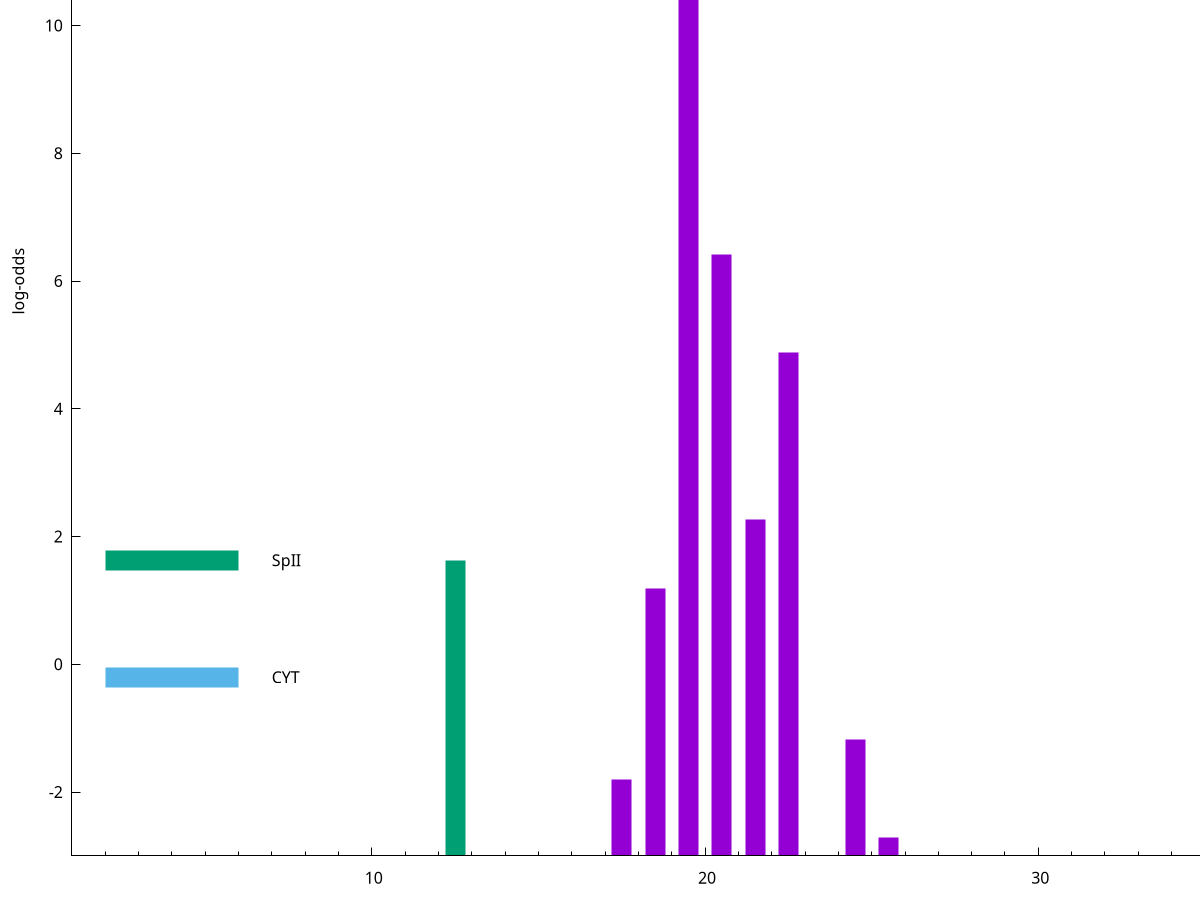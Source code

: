 set title "LipoP predictions for SRR5666527.gff"
set size 2., 1.4
set xrange [1:70] 
set mxtics 10
set yrange [-3:15]
set y2range [0:18]
set ylabel "log-odds"
set term postscript eps color solid "Helvetica" 30
set output "SRR5666527.gff21.eps"
set arrow from 2,11.1343 to 6,11.1343 nohead lt 1 lw 20
set label "SpI" at 7,11.1343
set arrow from 2,1.63058 to 6,1.63058 nohead lt 2 lw 20
set label "SpII" at 7,1.63058
set arrow from 2,-0.200913 to 6,-0.200913 nohead lt 3 lw 20
set label "CYT" at 7,-0.200913
set arrow from 2,11.1343 to 6,11.1343 nohead lt 1 lw 20
set label "SpI" at 7,11.1343
# NOTE: The scores below are the log-odds scores with the threshold
# NOTE: subtracted (a hack to make gnuplot make the histogram all
# NOTE: look nice).
plot "-" axes x1y2 title "" with impulses lt 2 lw 20, "-" axes x1y2 title "" with impulses lt 1 lw 20
12.500000 4.630580
e
19.500000 14.053500
20.500000 9.408660
22.500000 7.884960
21.500000 5.272520
18.500000 4.190360
24.500000 1.816750
17.500000 1.190030
25.500000 0.286410
e
exit
